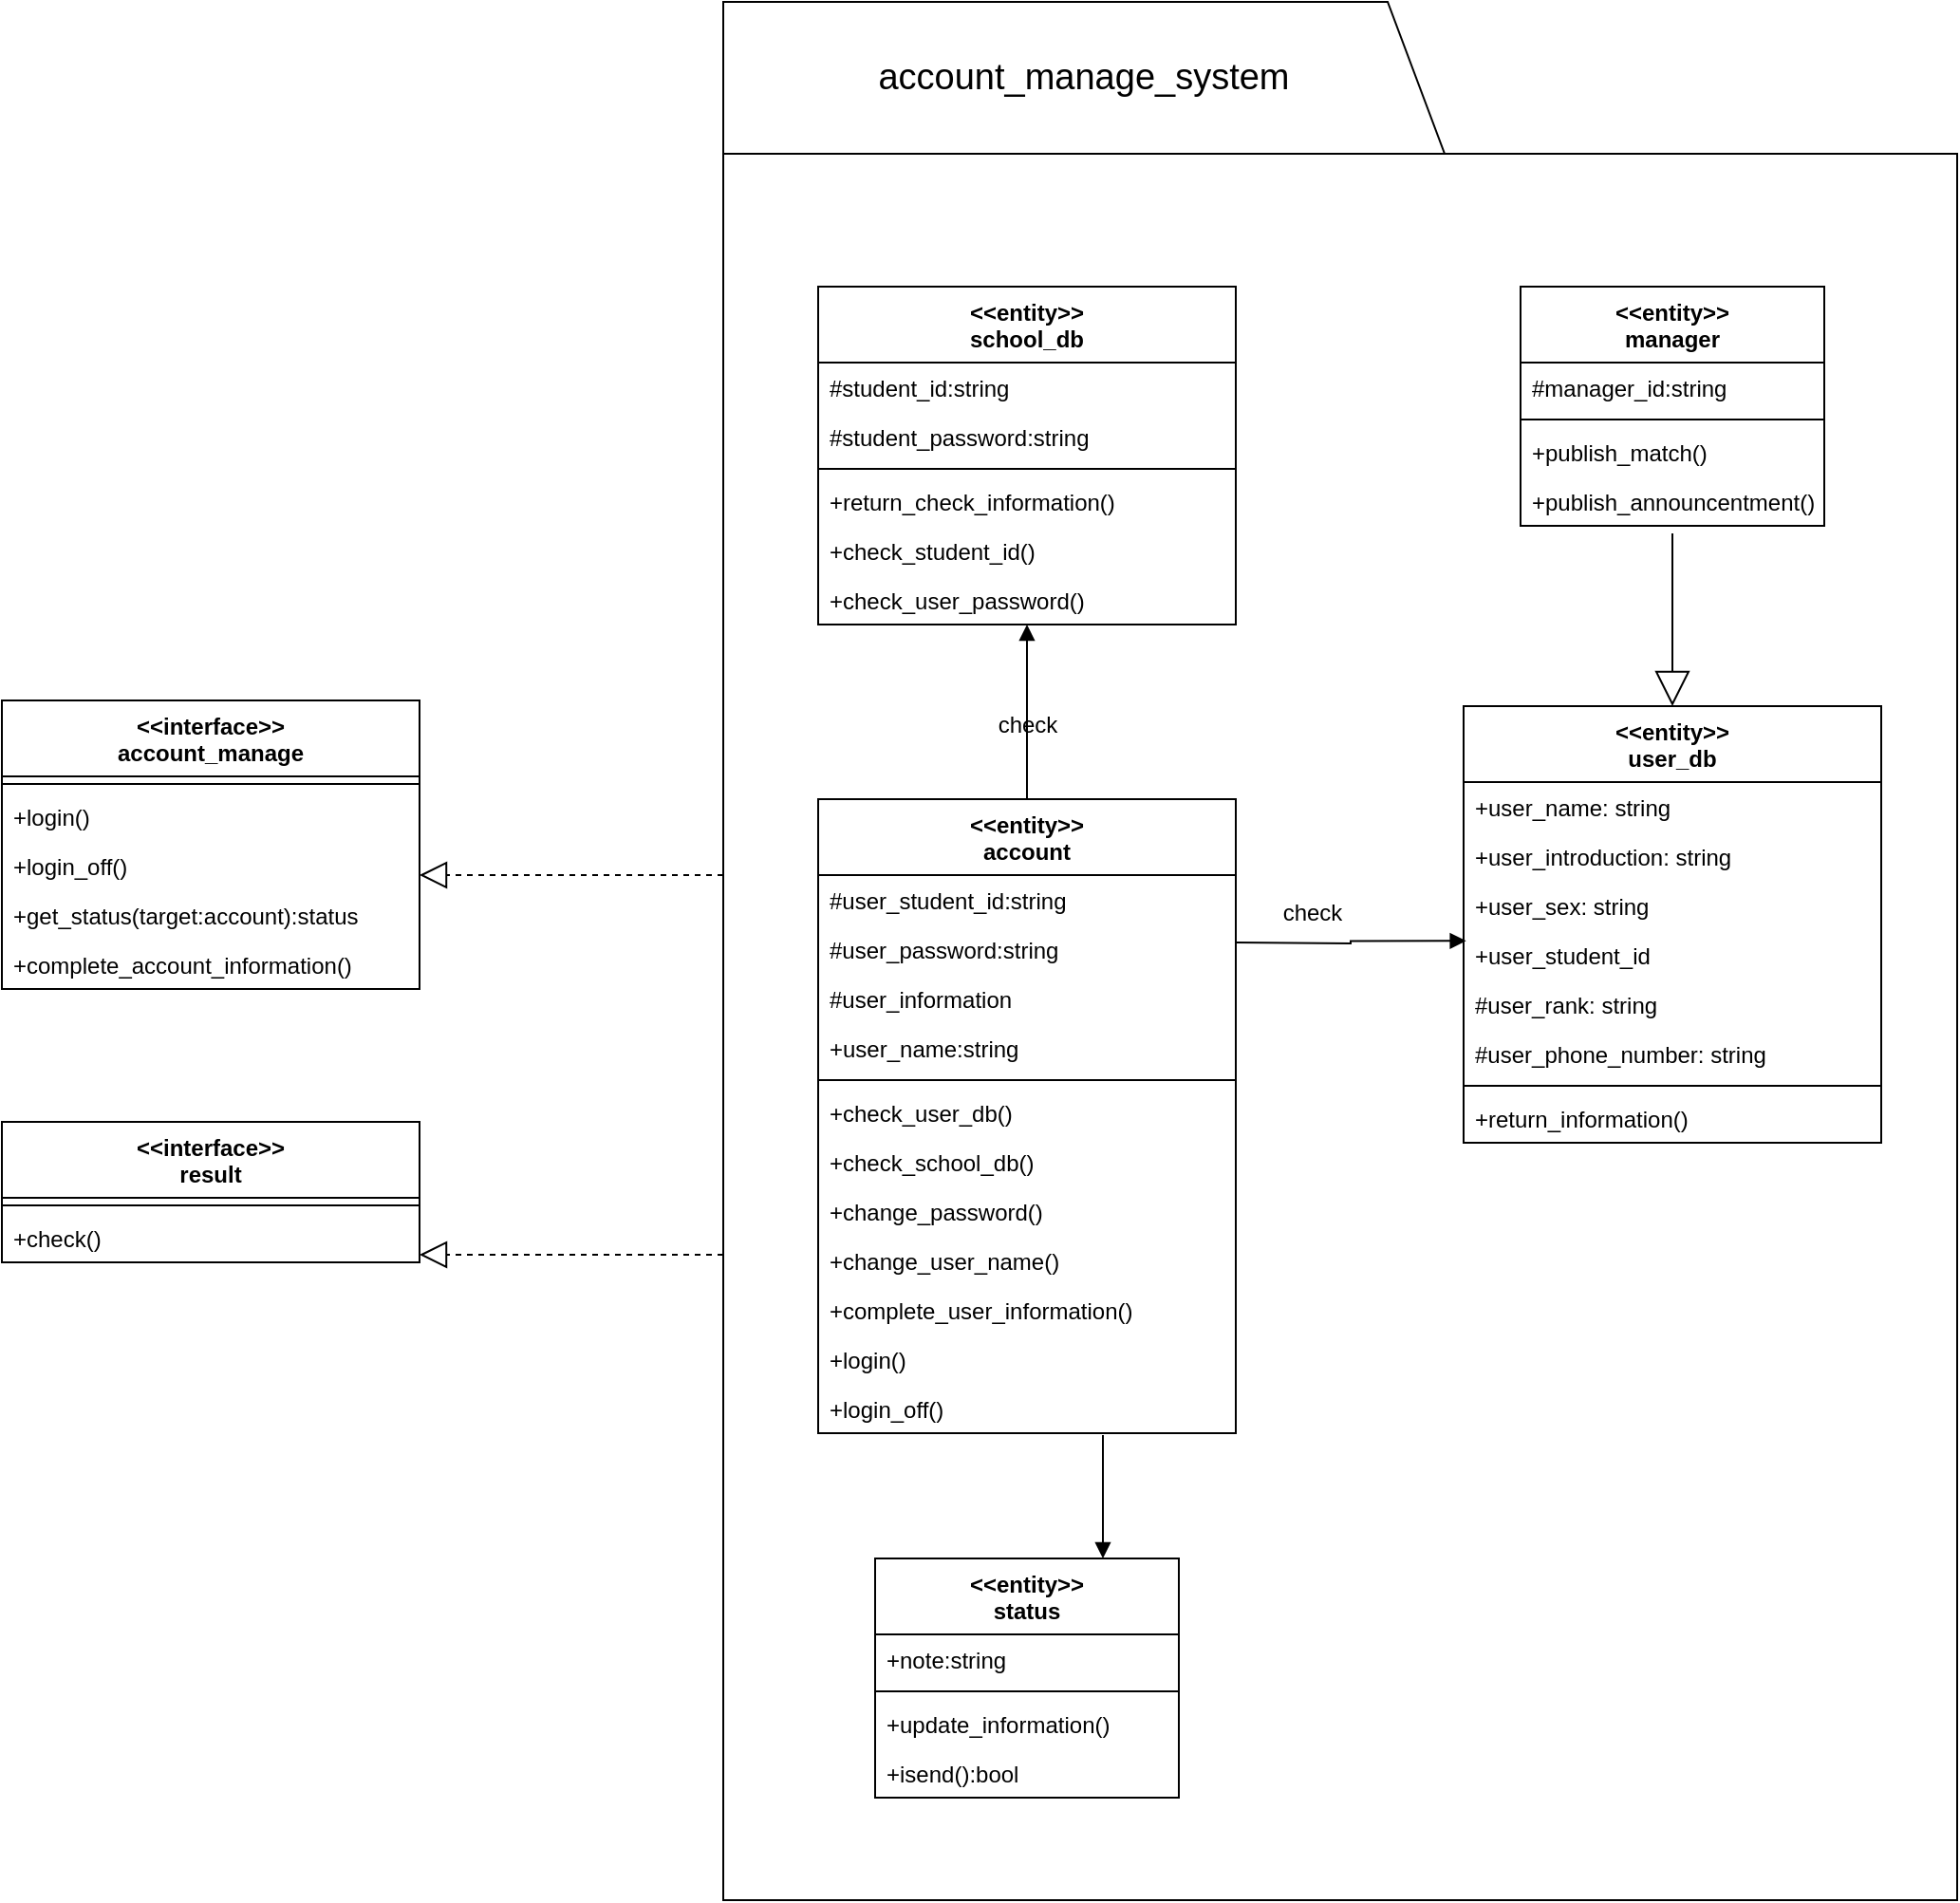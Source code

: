 <mxfile version="17.4.2" type="device"><diagram id="ugL1l7D1mySw69_KGlEm" name="Page-1"><mxGraphModel dx="1483" dy="2096" grid="1" gridSize="10" guides="1" tooltips="1" connect="1" arrows="1" fold="1" page="1" pageScale="1" pageWidth="827" pageHeight="1169" math="0" shadow="0"><root><mxCell id="0"/><mxCell id="1" parent="0"/><mxCell id="zrA_97v4aLWU1AmiobQ8-8" value="&lt;&lt;entity&gt;&gt;&#10;account" style="swimlane;fontStyle=1;align=center;verticalAlign=top;childLayout=stackLayout;horizontal=1;startSize=40;horizontalStack=0;resizeParent=1;resizeParentMax=0;resizeLast=0;collapsible=1;marginBottom=0;rounded=0;shadow=0;glass=0;labelBorderColor=none;sketch=0;strokeColor=default;strokeWidth=1;" parent="1" vertex="1"><mxGeometry x="430" y="170" width="220" height="334" as="geometry"/></mxCell><mxCell id="zrA_97v4aLWU1AmiobQ8-9" value="#user_student_id:string" style="text;strokeColor=none;fillColor=none;align=left;verticalAlign=top;spacingLeft=4;spacingRight=4;overflow=hidden;rotatable=0;points=[[0,0.5],[1,0.5]];portConstraint=eastwest;rounded=0;shadow=0;glass=0;labelBorderColor=none;sketch=0;" parent="zrA_97v4aLWU1AmiobQ8-8" vertex="1"><mxGeometry y="40" width="220" height="26" as="geometry"/></mxCell><mxCell id="6xKAGeg9v93ERkGVNBm--1" value="#user_password:string" style="text;strokeColor=none;fillColor=none;align=left;verticalAlign=top;spacingLeft=4;spacingRight=4;overflow=hidden;rotatable=0;points=[[0,0.5],[1,0.5]];portConstraint=eastwest;rounded=0;shadow=0;glass=0;labelBorderColor=none;sketch=0;" parent="zrA_97v4aLWU1AmiobQ8-8" vertex="1"><mxGeometry y="66" width="220" height="26" as="geometry"/></mxCell><mxCell id="zrA_97v4aLWU1AmiobQ8-13" value="#user_information" style="text;strokeColor=none;fillColor=none;align=left;verticalAlign=top;spacingLeft=4;spacingRight=4;overflow=hidden;rotatable=0;points=[[0,0.5],[1,0.5]];portConstraint=eastwest;rounded=0;shadow=0;glass=0;labelBorderColor=none;sketch=0;" parent="zrA_97v4aLWU1AmiobQ8-8" vertex="1"><mxGeometry y="92" width="220" height="26" as="geometry"/></mxCell><mxCell id="6xKAGeg9v93ERkGVNBm--2" value="+user_name:string" style="text;strokeColor=none;fillColor=none;align=left;verticalAlign=top;spacingLeft=4;spacingRight=4;overflow=hidden;rotatable=0;points=[[0,0.5],[1,0.5]];portConstraint=eastwest;rounded=0;shadow=0;glass=0;labelBorderColor=none;sketch=0;" parent="zrA_97v4aLWU1AmiobQ8-8" vertex="1"><mxGeometry y="118" width="220" height="26" as="geometry"/></mxCell><mxCell id="zrA_97v4aLWU1AmiobQ8-10" value="" style="line;strokeWidth=1;fillColor=none;align=left;verticalAlign=middle;spacingTop=-1;spacingLeft=3;spacingRight=3;rotatable=0;labelPosition=right;points=[];portConstraint=eastwest;rounded=0;shadow=0;glass=0;labelBorderColor=none;sketch=0;" parent="zrA_97v4aLWU1AmiobQ8-8" vertex="1"><mxGeometry y="144" width="220" height="8" as="geometry"/></mxCell><mxCell id="zrA_97v4aLWU1AmiobQ8-11" value="+check_user_db()" style="text;strokeColor=none;fillColor=none;align=left;verticalAlign=top;spacingLeft=4;spacingRight=4;overflow=hidden;rotatable=0;points=[[0,0.5],[1,0.5]];portConstraint=eastwest;rounded=0;shadow=0;glass=0;labelBorderColor=none;sketch=0;" parent="zrA_97v4aLWU1AmiobQ8-8" vertex="1"><mxGeometry y="152" width="220" height="26" as="geometry"/></mxCell><mxCell id="zrA_97v4aLWU1AmiobQ8-12" value="+check_school_db()" style="text;strokeColor=none;fillColor=none;align=left;verticalAlign=top;spacingLeft=4;spacingRight=4;overflow=hidden;rotatable=0;points=[[0,0.5],[1,0.5]];portConstraint=eastwest;rounded=0;shadow=0;glass=0;labelBorderColor=none;sketch=0;" parent="zrA_97v4aLWU1AmiobQ8-8" vertex="1"><mxGeometry y="178" width="220" height="26" as="geometry"/></mxCell><mxCell id="6xKAGeg9v93ERkGVNBm--3" value="+change_password()" style="text;strokeColor=none;fillColor=none;align=left;verticalAlign=top;spacingLeft=4;spacingRight=4;overflow=hidden;rotatable=0;points=[[0,0.5],[1,0.5]];portConstraint=eastwest;rounded=0;shadow=0;glass=0;labelBorderColor=none;sketch=0;" parent="zrA_97v4aLWU1AmiobQ8-8" vertex="1"><mxGeometry y="204" width="220" height="26" as="geometry"/></mxCell><mxCell id="6xKAGeg9v93ERkGVNBm--4" value="+change_user_name()" style="text;strokeColor=none;fillColor=none;align=left;verticalAlign=top;spacingLeft=4;spacingRight=4;overflow=hidden;rotatable=0;points=[[0,0.5],[1,0.5]];portConstraint=eastwest;rounded=0;shadow=0;glass=0;labelBorderColor=none;sketch=0;" parent="zrA_97v4aLWU1AmiobQ8-8" vertex="1"><mxGeometry y="230" width="220" height="26" as="geometry"/></mxCell><mxCell id="6xKAGeg9v93ERkGVNBm--5" value="+complete_user_information()" style="text;strokeColor=none;fillColor=none;align=left;verticalAlign=top;spacingLeft=4;spacingRight=4;overflow=hidden;rotatable=0;points=[[0,0.5],[1,0.5]];portConstraint=eastwest;rounded=0;shadow=0;glass=0;labelBorderColor=none;sketch=0;" parent="zrA_97v4aLWU1AmiobQ8-8" vertex="1"><mxGeometry y="256" width="220" height="26" as="geometry"/></mxCell><mxCell id="v-KMkNPrL_9jI57h3jBF-8" value="+login()" style="text;strokeColor=none;fillColor=none;align=left;verticalAlign=top;spacingLeft=4;spacingRight=4;overflow=hidden;rotatable=0;points=[[0,0.5],[1,0.5]];portConstraint=eastwest;rounded=0;shadow=0;glass=0;labelBorderColor=none;sketch=0;" parent="zrA_97v4aLWU1AmiobQ8-8" vertex="1"><mxGeometry y="282" width="220" height="26" as="geometry"/></mxCell><mxCell id="v-KMkNPrL_9jI57h3jBF-9" value="+login_off()" style="text;strokeColor=none;fillColor=none;align=left;verticalAlign=top;spacingLeft=4;spacingRight=4;overflow=hidden;rotatable=0;points=[[0,0.5],[1,0.5]];portConstraint=eastwest;rounded=0;shadow=0;glass=0;labelBorderColor=none;sketch=0;" parent="zrA_97v4aLWU1AmiobQ8-8" vertex="1"><mxGeometry y="308" width="220" height="26" as="geometry"/></mxCell><mxCell id="zrA_97v4aLWU1AmiobQ8-14" value="&lt;&lt;entity&gt;&gt;&#10;user_db" style="swimlane;fontStyle=1;align=center;verticalAlign=top;childLayout=stackLayout;horizontal=1;startSize=40;horizontalStack=0;resizeParent=1;resizeParentMax=0;resizeLast=0;collapsible=1;marginBottom=0;rounded=0;shadow=0;glass=0;labelBorderColor=none;sketch=0;strokeColor=default;strokeWidth=1;" parent="1" vertex="1"><mxGeometry x="770" y="121" width="220" height="230" as="geometry"/></mxCell><mxCell id="zrA_97v4aLWU1AmiobQ8-15" value="+user_name: string" style="text;strokeColor=none;fillColor=none;align=left;verticalAlign=top;spacingLeft=4;spacingRight=4;overflow=hidden;rotatable=0;points=[[0,0.5],[1,0.5]];portConstraint=eastwest;rounded=0;shadow=0;glass=0;labelBorderColor=none;sketch=0;" parent="zrA_97v4aLWU1AmiobQ8-14" vertex="1"><mxGeometry y="40" width="220" height="26" as="geometry"/></mxCell><mxCell id="zrA_97v4aLWU1AmiobQ8-16" value="+user_introduction: string" style="text;strokeColor=none;fillColor=none;align=left;verticalAlign=top;spacingLeft=4;spacingRight=4;overflow=hidden;rotatable=0;points=[[0,0.5],[1,0.5]];portConstraint=eastwest;rounded=0;shadow=0;glass=0;labelBorderColor=none;sketch=0;" parent="zrA_97v4aLWU1AmiobQ8-14" vertex="1"><mxGeometry y="66" width="220" height="26" as="geometry"/></mxCell><mxCell id="zrA_97v4aLWU1AmiobQ8-20" value="+user_sex: string" style="text;strokeColor=none;fillColor=none;align=left;verticalAlign=top;spacingLeft=4;spacingRight=4;overflow=hidden;rotatable=0;points=[[0,0.5],[1,0.5]];portConstraint=eastwest;rounded=0;shadow=0;glass=0;labelBorderColor=none;sketch=0;" parent="zrA_97v4aLWU1AmiobQ8-14" vertex="1"><mxGeometry y="92" width="220" height="26" as="geometry"/></mxCell><mxCell id="zrA_97v4aLWU1AmiobQ8-21" value="+user_student_id" style="text;strokeColor=none;fillColor=none;align=left;verticalAlign=top;spacingLeft=4;spacingRight=4;overflow=hidden;rotatable=0;points=[[0,0.5],[1,0.5]];portConstraint=eastwest;rounded=0;shadow=0;glass=0;labelBorderColor=none;sketch=0;" parent="zrA_97v4aLWU1AmiobQ8-14" vertex="1"><mxGeometry y="118" width="220" height="26" as="geometry"/></mxCell><mxCell id="zrA_97v4aLWU1AmiobQ8-22" value="#user_rank: string" style="text;strokeColor=none;fillColor=none;align=left;verticalAlign=top;spacingLeft=4;spacingRight=4;overflow=hidden;rotatable=0;points=[[0,0.5],[1,0.5]];portConstraint=eastwest;rounded=0;shadow=0;glass=0;labelBorderColor=none;sketch=0;" parent="zrA_97v4aLWU1AmiobQ8-14" vertex="1"><mxGeometry y="144" width="220" height="26" as="geometry"/></mxCell><mxCell id="zrA_97v4aLWU1AmiobQ8-23" value="#user_phone_number: string" style="text;strokeColor=none;fillColor=none;align=left;verticalAlign=top;spacingLeft=4;spacingRight=4;overflow=hidden;rotatable=0;points=[[0,0.5],[1,0.5]];portConstraint=eastwest;rounded=0;shadow=0;glass=0;labelBorderColor=none;sketch=0;" parent="zrA_97v4aLWU1AmiobQ8-14" vertex="1"><mxGeometry y="170" width="220" height="26" as="geometry"/></mxCell><mxCell id="zrA_97v4aLWU1AmiobQ8-17" value="" style="line;strokeWidth=1;fillColor=none;align=left;verticalAlign=middle;spacingTop=-1;spacingLeft=3;spacingRight=3;rotatable=0;labelPosition=right;points=[];portConstraint=eastwest;rounded=0;shadow=0;glass=0;labelBorderColor=none;sketch=0;" parent="zrA_97v4aLWU1AmiobQ8-14" vertex="1"><mxGeometry y="196" width="220" height="8" as="geometry"/></mxCell><mxCell id="zrA_97v4aLWU1AmiobQ8-18" value="+return_information()" style="text;strokeColor=none;fillColor=none;align=left;verticalAlign=top;spacingLeft=4;spacingRight=4;overflow=hidden;rotatable=0;points=[[0,0.5],[1,0.5]];portConstraint=eastwest;rounded=0;shadow=0;glass=0;labelBorderColor=none;sketch=0;" parent="zrA_97v4aLWU1AmiobQ8-14" vertex="1"><mxGeometry y="204" width="220" height="26" as="geometry"/></mxCell><mxCell id="zrA_97v4aLWU1AmiobQ8-24" value="&lt;&lt;interface&gt;&gt;&#10;account_manage" style="swimlane;fontStyle=1;align=center;verticalAlign=top;childLayout=stackLayout;horizontal=1;startSize=40;horizontalStack=0;resizeParent=1;resizeParentMax=0;resizeLast=0;collapsible=1;marginBottom=0;rounded=0;shadow=0;glass=0;labelBorderColor=none;sketch=0;strokeColor=default;strokeWidth=1;" parent="1" vertex="1"><mxGeometry y="118" width="220" height="152" as="geometry"/></mxCell><mxCell id="zrA_97v4aLWU1AmiobQ8-27" value="" style="line;strokeWidth=1;fillColor=none;align=left;verticalAlign=middle;spacingTop=-1;spacingLeft=3;spacingRight=3;rotatable=0;labelPosition=right;points=[];portConstraint=eastwest;rounded=0;shadow=0;glass=0;labelBorderColor=none;sketch=0;" parent="zrA_97v4aLWU1AmiobQ8-24" vertex="1"><mxGeometry y="40" width="220" height="8" as="geometry"/></mxCell><mxCell id="zrA_97v4aLWU1AmiobQ8-28" value="+login()" style="text;strokeColor=none;fillColor=none;align=left;verticalAlign=top;spacingLeft=4;spacingRight=4;overflow=hidden;rotatable=0;points=[[0,0.5],[1,0.5]];portConstraint=eastwest;rounded=0;shadow=0;glass=0;labelBorderColor=none;sketch=0;" parent="zrA_97v4aLWU1AmiobQ8-24" vertex="1"><mxGeometry y="48" width="220" height="26" as="geometry"/></mxCell><mxCell id="zrA_97v4aLWU1AmiobQ8-29" value="+login_off()" style="text;strokeColor=none;fillColor=none;align=left;verticalAlign=top;spacingLeft=4;spacingRight=4;overflow=hidden;rotatable=0;points=[[0,0.5],[1,0.5]];portConstraint=eastwest;rounded=0;shadow=0;glass=0;labelBorderColor=none;sketch=0;" parent="zrA_97v4aLWU1AmiobQ8-24" vertex="1"><mxGeometry y="74" width="220" height="26" as="geometry"/></mxCell><mxCell id="zrA_97v4aLWU1AmiobQ8-32" value="+get_status(target:account):status" style="text;strokeColor=none;fillColor=none;align=left;verticalAlign=top;spacingLeft=4;spacingRight=4;overflow=hidden;rotatable=0;points=[[0,0.5],[1,0.5]];portConstraint=eastwest;rounded=0;shadow=0;glass=0;labelBorderColor=none;sketch=0;" parent="zrA_97v4aLWU1AmiobQ8-24" vertex="1"><mxGeometry y="100" width="220" height="26" as="geometry"/></mxCell><mxCell id="zrA_97v4aLWU1AmiobQ8-33" value="+complete_account_information()" style="text;strokeColor=none;fillColor=none;align=left;verticalAlign=top;spacingLeft=4;spacingRight=4;overflow=hidden;rotatable=0;points=[[0,0.5],[1,0.5]];portConstraint=eastwest;rounded=0;shadow=0;glass=0;labelBorderColor=none;sketch=0;" parent="zrA_97v4aLWU1AmiobQ8-24" vertex="1"><mxGeometry y="126" width="220" height="26" as="geometry"/></mxCell><mxCell id="zrA_97v4aLWU1AmiobQ8-35" value="" style="endArrow=block;endFill=1;html=1;edgeStyle=orthogonalEdgeStyle;align=left;verticalAlign=top;rounded=0;entryX=0.006;entryY=0.218;entryDx=0;entryDy=0;entryPerimeter=0;" parent="1" target="zrA_97v4aLWU1AmiobQ8-21" edge="1"><mxGeometry x="-1" relative="1" as="geometry"><mxPoint x="650" y="245.5" as="sourcePoint"/><mxPoint x="760" y="245.5" as="targetPoint"/></mxGeometry></mxCell><mxCell id="zrA_97v4aLWU1AmiobQ8-37" value="&lt;&lt;entity&gt;&gt;&#10;status" style="swimlane;fontStyle=1;align=center;verticalAlign=top;childLayout=stackLayout;horizontal=1;startSize=40;horizontalStack=0;resizeParent=1;resizeParentMax=0;resizeLast=0;collapsible=1;marginBottom=0;rounded=0;shadow=0;glass=0;labelBorderColor=none;sketch=0;strokeColor=default;strokeWidth=1;" parent="1" vertex="1"><mxGeometry x="460" y="570" width="160" height="126" as="geometry"/></mxCell><mxCell id="zrA_97v4aLWU1AmiobQ8-38" value="+note:string" style="text;strokeColor=none;fillColor=none;align=left;verticalAlign=top;spacingLeft=4;spacingRight=4;overflow=hidden;rotatable=0;points=[[0,0.5],[1,0.5]];portConstraint=eastwest;rounded=0;shadow=0;glass=0;labelBorderColor=none;sketch=0;" parent="zrA_97v4aLWU1AmiobQ8-37" vertex="1"><mxGeometry y="40" width="160" height="26" as="geometry"/></mxCell><mxCell id="zrA_97v4aLWU1AmiobQ8-39" value="" style="line;strokeWidth=1;fillColor=none;align=left;verticalAlign=middle;spacingTop=-1;spacingLeft=3;spacingRight=3;rotatable=0;labelPosition=right;points=[];portConstraint=eastwest;rounded=0;shadow=0;glass=0;labelBorderColor=none;sketch=0;" parent="zrA_97v4aLWU1AmiobQ8-37" vertex="1"><mxGeometry y="66" width="160" height="8" as="geometry"/></mxCell><mxCell id="zrA_97v4aLWU1AmiobQ8-40" value="+update_information()" style="text;strokeColor=none;fillColor=none;align=left;verticalAlign=top;spacingLeft=4;spacingRight=4;overflow=hidden;rotatable=0;points=[[0,0.5],[1,0.5]];portConstraint=eastwest;rounded=0;shadow=0;glass=0;labelBorderColor=none;sketch=0;" parent="zrA_97v4aLWU1AmiobQ8-37" vertex="1"><mxGeometry y="74" width="160" height="26" as="geometry"/></mxCell><mxCell id="zrA_97v4aLWU1AmiobQ8-41" value="+isend():bool" style="text;strokeColor=none;fillColor=none;align=left;verticalAlign=top;spacingLeft=4;spacingRight=4;overflow=hidden;rotatable=0;points=[[0,0.5],[1,0.5]];portConstraint=eastwest;rounded=0;shadow=0;glass=0;labelBorderColor=none;sketch=0;" parent="zrA_97v4aLWU1AmiobQ8-37" vertex="1"><mxGeometry y="100" width="160" height="26" as="geometry"/></mxCell><mxCell id="zrA_97v4aLWU1AmiobQ8-42" value="&lt;&lt;entity&gt;&gt;&#10;school_db" style="swimlane;fontStyle=1;align=center;verticalAlign=top;childLayout=stackLayout;horizontal=1;startSize=40;horizontalStack=0;resizeParent=1;resizeParentMax=0;resizeLast=0;collapsible=1;marginBottom=0;rounded=0;shadow=0;glass=0;labelBorderColor=none;sketch=0;strokeColor=default;strokeWidth=1;" parent="1" vertex="1"><mxGeometry x="430" y="-100" width="220" height="178" as="geometry"/></mxCell><mxCell id="zrA_97v4aLWU1AmiobQ8-43" value="#student_id:string" style="text;strokeColor=none;fillColor=none;align=left;verticalAlign=top;spacingLeft=4;spacingRight=4;overflow=hidden;rotatable=0;points=[[0,0.5],[1,0.5]];portConstraint=eastwest;rounded=0;shadow=0;glass=0;labelBorderColor=none;sketch=0;" parent="zrA_97v4aLWU1AmiobQ8-42" vertex="1"><mxGeometry y="40" width="220" height="26" as="geometry"/></mxCell><mxCell id="zrA_97v4aLWU1AmiobQ8-44" value="#student_password:string" style="text;strokeColor=none;fillColor=none;align=left;verticalAlign=top;spacingLeft=4;spacingRight=4;overflow=hidden;rotatable=0;points=[[0,0.5],[1,0.5]];portConstraint=eastwest;rounded=0;shadow=0;glass=0;labelBorderColor=none;sketch=0;" parent="zrA_97v4aLWU1AmiobQ8-42" vertex="1"><mxGeometry y="66" width="220" height="26" as="geometry"/></mxCell><mxCell id="zrA_97v4aLWU1AmiobQ8-45" value="" style="line;strokeWidth=1;fillColor=none;align=left;verticalAlign=middle;spacingTop=-1;spacingLeft=3;spacingRight=3;rotatable=0;labelPosition=right;points=[];portConstraint=eastwest;rounded=0;shadow=0;glass=0;labelBorderColor=none;sketch=0;" parent="zrA_97v4aLWU1AmiobQ8-42" vertex="1"><mxGeometry y="92" width="220" height="8" as="geometry"/></mxCell><mxCell id="zrA_97v4aLWU1AmiobQ8-46" value="+return_check_information()" style="text;strokeColor=none;fillColor=none;align=left;verticalAlign=top;spacingLeft=4;spacingRight=4;overflow=hidden;rotatable=0;points=[[0,0.5],[1,0.5]];portConstraint=eastwest;rounded=0;shadow=0;glass=0;labelBorderColor=none;sketch=0;" parent="zrA_97v4aLWU1AmiobQ8-42" vertex="1"><mxGeometry y="100" width="220" height="26" as="geometry"/></mxCell><mxCell id="zrA_97v4aLWU1AmiobQ8-48" value="+check_student_id()" style="text;strokeColor=none;fillColor=none;align=left;verticalAlign=top;spacingLeft=4;spacingRight=4;overflow=hidden;rotatable=0;points=[[0,0.5],[1,0.5]];portConstraint=eastwest;rounded=0;shadow=0;glass=0;labelBorderColor=none;sketch=0;" parent="zrA_97v4aLWU1AmiobQ8-42" vertex="1"><mxGeometry y="126" width="220" height="26" as="geometry"/></mxCell><mxCell id="zrA_97v4aLWU1AmiobQ8-47" value="+check_user_password()" style="text;strokeColor=none;fillColor=none;align=left;verticalAlign=top;spacingLeft=4;spacingRight=4;overflow=hidden;rotatable=0;points=[[0,0.5],[1,0.5]];portConstraint=eastwest;rounded=0;shadow=0;glass=0;labelBorderColor=none;sketch=0;" parent="zrA_97v4aLWU1AmiobQ8-42" vertex="1"><mxGeometry y="152" width="220" height="26" as="geometry"/></mxCell><mxCell id="zrA_97v4aLWU1AmiobQ8-49" value="check" style="text;html=1;align=center;verticalAlign=middle;resizable=0;points=[];autosize=1;strokeColor=none;fillColor=none;" parent="1" vertex="1"><mxGeometry x="665" y="220" width="50" height="20" as="geometry"/></mxCell><mxCell id="zrA_97v4aLWU1AmiobQ8-50" value="" style="endArrow=block;endFill=1;html=1;edgeStyle=orthogonalEdgeStyle;align=left;verticalAlign=top;rounded=0;" parent="1" target="zrA_97v4aLWU1AmiobQ8-47" edge="1"><mxGeometry x="-1" relative="1" as="geometry"><mxPoint x="540" y="170" as="sourcePoint"/><mxPoint x="840" y="450" as="targetPoint"/><Array as="points"><mxPoint x="540" y="170"/></Array></mxGeometry></mxCell><mxCell id="zrA_97v4aLWU1AmiobQ8-56" value="check" style="text;html=1;align=center;verticalAlign=middle;resizable=0;points=[];autosize=1;strokeColor=none;fillColor=none;" parent="1" vertex="1"><mxGeometry x="515" y="121" width="50" height="20" as="geometry"/></mxCell><mxCell id="zrA_97v4aLWU1AmiobQ8-57" value="" style="rounded=0;whiteSpace=wrap;html=1;shadow=0;glass=0;labelBorderColor=none;sketch=0;strokeColor=default;strokeWidth=1;fillColor=none;" parent="1" vertex="1"><mxGeometry x="380" y="-170" width="650" height="920" as="geometry"/></mxCell><mxCell id="zrA_97v4aLWU1AmiobQ8-59" value="" style="endArrow=block;dashed=1;endFill=0;endSize=12;html=1;rounded=0;fontSize=19;" parent="1" edge="1"><mxGeometry width="160" relative="1" as="geometry"><mxPoint x="380" y="210" as="sourcePoint"/><mxPoint x="220" y="210" as="targetPoint"/></mxGeometry></mxCell><mxCell id="6cJaX7A6hAcTxj4r9dJG-2" value="&lt;span style=&quot;font-size: 19px;&quot;&gt;account_manage_system&lt;/span&gt;" style="shape=manualInput;whiteSpace=wrap;html=1;direction=south;" parent="1" vertex="1"><mxGeometry x="380" y="-250" width="380" height="80" as="geometry"/></mxCell><mxCell id="57FgjiJQ-W1McIGFWyxP-1" value="" style="endArrow=block;endSize=16;endFill=0;html=1;rounded=0;entryX=0.5;entryY=0;entryDx=0;entryDy=0;" parent="1" target="zrA_97v4aLWU1AmiobQ8-14" edge="1"><mxGeometry width="160" relative="1" as="geometry"><mxPoint x="880" y="30" as="sourcePoint"/><mxPoint x="920" y="60" as="targetPoint"/></mxGeometry></mxCell><mxCell id="57FgjiJQ-W1McIGFWyxP-3" value="&lt;&lt;entity&gt;&gt;&#10;manager" style="swimlane;fontStyle=1;align=center;verticalAlign=top;childLayout=stackLayout;horizontal=1;startSize=40;horizontalStack=0;resizeParent=1;resizeParentMax=0;resizeLast=0;collapsible=1;marginBottom=0;" parent="1" vertex="1"><mxGeometry x="800" y="-100" width="160" height="126" as="geometry"/></mxCell><mxCell id="57FgjiJQ-W1McIGFWyxP-4" value="#manager_id:string" style="text;strokeColor=none;fillColor=none;align=left;verticalAlign=top;spacingLeft=4;spacingRight=4;overflow=hidden;rotatable=0;points=[[0,0.5],[1,0.5]];portConstraint=eastwest;" parent="57FgjiJQ-W1McIGFWyxP-3" vertex="1"><mxGeometry y="40" width="160" height="26" as="geometry"/></mxCell><mxCell id="57FgjiJQ-W1McIGFWyxP-5" value="" style="line;strokeWidth=1;fillColor=none;align=left;verticalAlign=middle;spacingTop=-1;spacingLeft=3;spacingRight=3;rotatable=0;labelPosition=right;points=[];portConstraint=eastwest;" parent="57FgjiJQ-W1McIGFWyxP-3" vertex="1"><mxGeometry y="66" width="160" height="8" as="geometry"/></mxCell><mxCell id="57FgjiJQ-W1McIGFWyxP-6" value="+publish_match()" style="text;strokeColor=none;fillColor=none;align=left;verticalAlign=top;spacingLeft=4;spacingRight=4;overflow=hidden;rotatable=0;points=[[0,0.5],[1,0.5]];portConstraint=eastwest;" parent="57FgjiJQ-W1McIGFWyxP-3" vertex="1"><mxGeometry y="74" width="160" height="26" as="geometry"/></mxCell><mxCell id="57FgjiJQ-W1McIGFWyxP-7" value="+publish_announcentment()" style="text;strokeColor=none;fillColor=none;align=left;verticalAlign=top;spacingLeft=4;spacingRight=4;overflow=hidden;rotatable=0;points=[[0,0.5],[1,0.5]];portConstraint=eastwest;" parent="57FgjiJQ-W1McIGFWyxP-3" vertex="1"><mxGeometry y="100" width="160" height="26" as="geometry"/></mxCell><mxCell id="v-KMkNPrL_9jI57h3jBF-1" value="" style="endArrow=block;dashed=1;endFill=0;endSize=12;html=1;rounded=0;fontSize=19;" parent="1" edge="1"><mxGeometry width="160" relative="1" as="geometry"><mxPoint x="380" y="410" as="sourcePoint"/><mxPoint x="220" y="410" as="targetPoint"/></mxGeometry></mxCell><mxCell id="v-KMkNPrL_9jI57h3jBF-2" value="&lt;&lt;interface&gt;&gt;&#10;result" style="swimlane;fontStyle=1;align=center;verticalAlign=top;childLayout=stackLayout;horizontal=1;startSize=40;horizontalStack=0;resizeParent=1;resizeParentMax=0;resizeLast=0;collapsible=1;marginBottom=0;rounded=0;shadow=0;glass=0;labelBorderColor=none;sketch=0;strokeColor=default;strokeWidth=1;" parent="1" vertex="1"><mxGeometry y="340" width="220" height="74" as="geometry"/></mxCell><mxCell id="v-KMkNPrL_9jI57h3jBF-3" value="" style="line;strokeWidth=1;fillColor=none;align=left;verticalAlign=middle;spacingTop=-1;spacingLeft=3;spacingRight=3;rotatable=0;labelPosition=right;points=[];portConstraint=eastwest;rounded=0;shadow=0;glass=0;labelBorderColor=none;sketch=0;" parent="v-KMkNPrL_9jI57h3jBF-2" vertex="1"><mxGeometry y="40" width="220" height="8" as="geometry"/></mxCell><mxCell id="v-KMkNPrL_9jI57h3jBF-4" value="+check()" style="text;strokeColor=none;fillColor=none;align=left;verticalAlign=top;spacingLeft=4;spacingRight=4;overflow=hidden;rotatable=0;points=[[0,0.5],[1,0.5]];portConstraint=eastwest;rounded=0;shadow=0;glass=0;labelBorderColor=none;sketch=0;" parent="v-KMkNPrL_9jI57h3jBF-2" vertex="1"><mxGeometry y="48" width="220" height="26" as="geometry"/></mxCell><mxCell id="v-KMkNPrL_9jI57h3jBF-10" value="" style="endArrow=block;endFill=1;html=1;edgeStyle=orthogonalEdgeStyle;align=left;verticalAlign=top;rounded=0;entryX=0.75;entryY=0;entryDx=0;entryDy=0;" parent="1" target="zrA_97v4aLWU1AmiobQ8-37" edge="1"><mxGeometry x="-1" relative="1" as="geometry"><mxPoint x="580" y="505" as="sourcePoint"/><mxPoint x="665.0" y="503.998" as="targetPoint"/><Array as="points"><mxPoint x="580" y="505"/></Array></mxGeometry></mxCell></root></mxGraphModel></diagram></mxfile>
